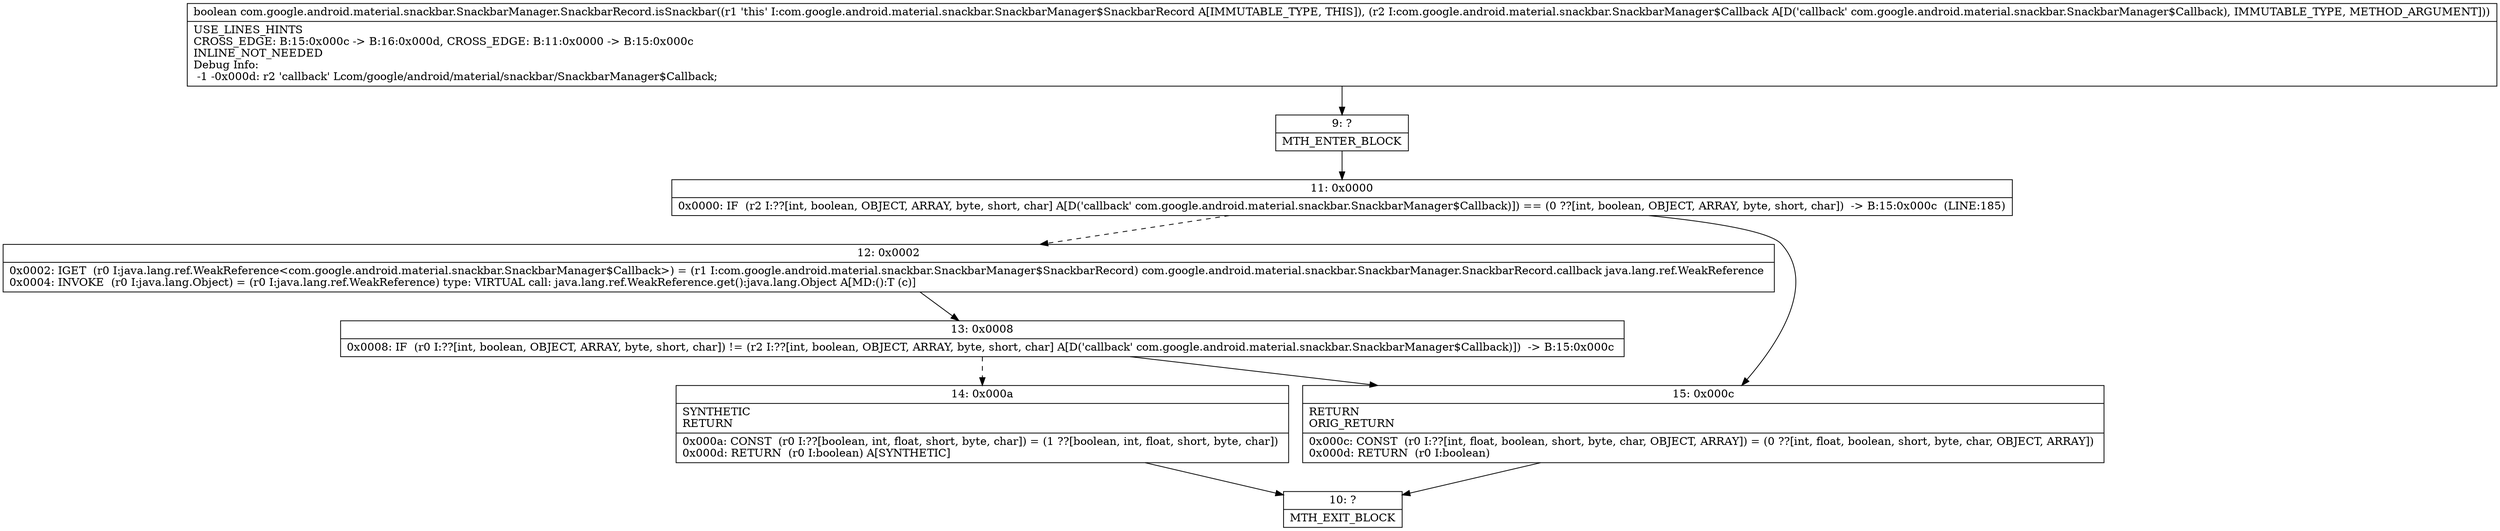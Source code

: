 digraph "CFG forcom.google.android.material.snackbar.SnackbarManager.SnackbarRecord.isSnackbar(Lcom\/google\/android\/material\/snackbar\/SnackbarManager$Callback;)Z" {
Node_9 [shape=record,label="{9\:\ ?|MTH_ENTER_BLOCK\l}"];
Node_11 [shape=record,label="{11\:\ 0x0000|0x0000: IF  (r2 I:??[int, boolean, OBJECT, ARRAY, byte, short, char] A[D('callback' com.google.android.material.snackbar.SnackbarManager$Callback)]) == (0 ??[int, boolean, OBJECT, ARRAY, byte, short, char])  \-\> B:15:0x000c  (LINE:185)\l}"];
Node_12 [shape=record,label="{12\:\ 0x0002|0x0002: IGET  (r0 I:java.lang.ref.WeakReference\<com.google.android.material.snackbar.SnackbarManager$Callback\>) = (r1 I:com.google.android.material.snackbar.SnackbarManager$SnackbarRecord) com.google.android.material.snackbar.SnackbarManager.SnackbarRecord.callback java.lang.ref.WeakReference \l0x0004: INVOKE  (r0 I:java.lang.Object) = (r0 I:java.lang.ref.WeakReference) type: VIRTUAL call: java.lang.ref.WeakReference.get():java.lang.Object A[MD:():T (c)]\l}"];
Node_13 [shape=record,label="{13\:\ 0x0008|0x0008: IF  (r0 I:??[int, boolean, OBJECT, ARRAY, byte, short, char]) != (r2 I:??[int, boolean, OBJECT, ARRAY, byte, short, char] A[D('callback' com.google.android.material.snackbar.SnackbarManager$Callback)])  \-\> B:15:0x000c \l}"];
Node_14 [shape=record,label="{14\:\ 0x000a|SYNTHETIC\lRETURN\l|0x000a: CONST  (r0 I:??[boolean, int, float, short, byte, char]) = (1 ??[boolean, int, float, short, byte, char]) \l0x000d: RETURN  (r0 I:boolean) A[SYNTHETIC]\l}"];
Node_10 [shape=record,label="{10\:\ ?|MTH_EXIT_BLOCK\l}"];
Node_15 [shape=record,label="{15\:\ 0x000c|RETURN\lORIG_RETURN\l|0x000c: CONST  (r0 I:??[int, float, boolean, short, byte, char, OBJECT, ARRAY]) = (0 ??[int, float, boolean, short, byte, char, OBJECT, ARRAY]) \l0x000d: RETURN  (r0 I:boolean) \l}"];
MethodNode[shape=record,label="{boolean com.google.android.material.snackbar.SnackbarManager.SnackbarRecord.isSnackbar((r1 'this' I:com.google.android.material.snackbar.SnackbarManager$SnackbarRecord A[IMMUTABLE_TYPE, THIS]), (r2 I:com.google.android.material.snackbar.SnackbarManager$Callback A[D('callback' com.google.android.material.snackbar.SnackbarManager$Callback), IMMUTABLE_TYPE, METHOD_ARGUMENT]))  | USE_LINES_HINTS\lCROSS_EDGE: B:15:0x000c \-\> B:16:0x000d, CROSS_EDGE: B:11:0x0000 \-\> B:15:0x000c\lINLINE_NOT_NEEDED\lDebug Info:\l  \-1 \-0x000d: r2 'callback' Lcom\/google\/android\/material\/snackbar\/SnackbarManager$Callback;\l}"];
MethodNode -> Node_9;Node_9 -> Node_11;
Node_11 -> Node_12[style=dashed];
Node_11 -> Node_15;
Node_12 -> Node_13;
Node_13 -> Node_14[style=dashed];
Node_13 -> Node_15;
Node_14 -> Node_10;
Node_15 -> Node_10;
}

